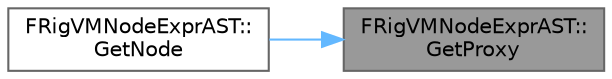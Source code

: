 digraph "FRigVMNodeExprAST::GetProxy"
{
 // INTERACTIVE_SVG=YES
 // LATEX_PDF_SIZE
  bgcolor="transparent";
  edge [fontname=Helvetica,fontsize=10,labelfontname=Helvetica,labelfontsize=10];
  node [fontname=Helvetica,fontsize=10,shape=box,height=0.2,width=0.4];
  rankdir="RL";
  Node1 [id="Node000001",label="FRigVMNodeExprAST::\lGetProxy",height=0.2,width=0.4,color="gray40", fillcolor="grey60", style="filled", fontcolor="black",tooltip="returns the model proxy this expression relates to"];
  Node1 -> Node2 [id="edge1_Node000001_Node000002",dir="back",color="steelblue1",style="solid",tooltip=" "];
  Node2 [id="Node000002",label="FRigVMNodeExprAST::\lGetNode",height=0.2,width=0.4,color="grey40", fillcolor="white", style="filled",URL="$d4/dee/classFRigVMNodeExprAST.html#a510ced8c58514965d53e2ba6c7bf9d0d",tooltip=" "];
}
